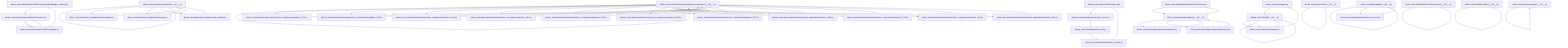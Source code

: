 graph TD;
    abstra_internals/contract/__init__.py --> abstra_internals/contract/__init__.py;
    abstra_internals/controllers/sdk_ai.py --> abstra_internals/widgets/response_types.py;
    abstra_internals/widgets/response_types.py --> abstra_internals/widgets/file_utils.py;
    abstra_internals/widgets/file_utils.py --> abstra_internals/controllers/sdk_context.py;
    abstra_internals/controllers/sdk_context.py --> abstra_internals/controllers/sdk_ai.py;
    abstra_internals/email_templates/__init__.py --> abstra_internals/email_templates/__init__.py;
    abstra_internals/email_templates/__init__.py --> abstra_internals/email_templates/authentication.py;
    abstra_internals/email_templates/authentication.py --> abstra_internals/email_templates/__init__.py;
    abstra_internals/email_templates/__init__.py --> abstra_internals/email_templates/message.py;
    abstra_internals/email_templates/message.py --> abstra_internals/email_templates/__init__.py;
    abstra_internals/email_templates/__init__.py --> abstra_internals/email_templates/task_waiting.py;
    abstra_internals/email_templates/task_waiting.py --> abstra_internals/email_templates/__init__.py;
    abstra_internals/interface/sdk/connectors/__init__.py --> abstra_internals/interface/sdk/connectors/__init__.py;
    abstra_internals/interface/sdk/forms/generated/widget_schema.py --> abstra_internals/interface/sdk/forms/reactive.py;
    abstra_internals/interface/sdk/forms/reactive.py --> abstra_internals/interface/sdk/forms/page.py;
    abstra_internals/interface/sdk/forms/page.py --> abstra_internals/interface/sdk/forms/generated/widget_schema.py;
    abstra_internals/interface/sdk/forms/page.py --> abstra_internals/interface/sdk/forms/reactive.py;
    abstra_internals/interface/sdk/forms/reactive.py --> abstra_internals/interface/sdk/forms/page.py;
    abstra_internals/linter/rules/__init__.py --> abstra_internals/linter/rules/__init__.py;
    abstra_internals/logger.py --> abstra_internals/utils/__init__.py;
    abstra_internals/utils/__init__.py --> abstra_internals/utils/packages.py;
    abstra_internals/utils/packages.py --> abstra_internals/logger.py;
    abstra_internals/repositories/project/json_migrations/__init__.py --> abstra_internals/repositories/project/json_migrations/__init__.py;
    abstra_internals/repositories/project/json_migrations/__init__.py --> abstra_internals/repositories/project/json_migrations/migration_001.py;
    abstra_internals/repositories/project/json_migrations/migration_001.py --> abstra_internals/repositories/project/json_migrations/__init__.py;
    abstra_internals/repositories/project/json_migrations/__init__.py --> abstra_internals/repositories/project/json_migrations/migration_002.py;
    abstra_internals/repositories/project/json_migrations/migration_002.py --> abstra_internals/repositories/project/json_migrations/__init__.py;
    abstra_internals/repositories/project/json_migrations/__init__.py --> abstra_internals/repositories/project/json_migrations/migration_003.py;
    abstra_internals/repositories/project/json_migrations/migration_003.py --> abstra_internals/repositories/project/json_migrations/__init__.py;
    abstra_internals/repositories/project/json_migrations/__init__.py --> abstra_internals/repositories/project/json_migrations/migration_004.py;
    abstra_internals/repositories/project/json_migrations/migration_004.py --> abstra_internals/repositories/project/json_migrations/__init__.py;
    abstra_internals/repositories/project/json_migrations/__init__.py --> abstra_internals/repositories/project/json_migrations/migration_005.py;
    abstra_internals/repositories/project/json_migrations/migration_005.py --> abstra_internals/repositories/project/json_migrations/__init__.py;
    abstra_internals/repositories/project/json_migrations/__init__.py --> abstra_internals/repositories/project/json_migrations/migration_006.py;
    abstra_internals/repositories/project/json_migrations/migration_006.py --> abstra_internals/repositories/project/json_migrations/__init__.py;
    abstra_internals/repositories/project/json_migrations/__init__.py --> abstra_internals/repositories/project/json_migrations/migration_007.py;
    abstra_internals/repositories/project/json_migrations/migration_007.py --> abstra_internals/repositories/project/json_migrations/__init__.py;
    abstra_internals/repositories/project/json_migrations/__init__.py --> abstra_internals/repositories/project/json_migrations/migration_009.py;
    abstra_internals/repositories/project/json_migrations/migration_009.py --> abstra_internals/repositories/project/json_migrations/__init__.py;
    abstra_internals/repositories/project/json_migrations/__init__.py --> abstra_internals/repositories/project/json_migrations/migration_010.py;
    abstra_internals/repositories/project/json_migrations/migration_010.py --> abstra_internals/repositories/project/json_migrations/__init__.py;
    abstra_internals/repositories/project/json_migrations/__init__.py --> abstra_internals/repositories/project/json_migrations/migration_011.py;
    abstra_internals/repositories/project/json_migrations/migration_011.py --> abstra_internals/repositories/project/json_migrations/__init__.py;
    abstra_internals/repositories/project/json_migrations/__init__.py --> abstra_internals/repositories/project/json_migrations/migration_012.py;
    abstra_internals/repositories/project/json_migrations/migration_012.py --> abstra_internals/repositories/project/json_migrations/__init__.py;
    abstra_internals/server/apps/__init__.py --> abstra_internals/server/apps/__init__.py;
    abstra_internals/utils/__init__.py --> abstra_internals/utils/__init__.py;
    abstra_internals/utils/__init__.py --> abstra_internals/utils/packages.py;
    abstra_internals/utils/packages.py --> abstra_internals/utils/__init__.py;
    abstra_internals/widgets/__init__.py --> abstra_internals/widgets/__init__.py;
    abstra_internals/widgets/__init__.py --> abstra_internals/widgets/metadata_parsed.py;
    abstra_internals/widgets/metadata_parsed.py --> abstra_internals/widgets/__init__.py;
    abstra_internals/widgets/library/CameraInput.py --> abstra_internals/widgets/library/__init__.py;
    abstra_internals/widgets/library/__init__.py --> abstra_internals/widgets/library/CameraInput.py;
    abstra_internals/widgets/library/ImageInput.py --> abstra_internals/widgets/library/__init__.py;
    abstra_internals/widgets/library/__init__.py --> abstra_internals/widgets/library/ImageInput.py;
    abstra_internals/widgets/library/VideoInput.py --> abstra_internals/widgets/library/__init__.py;
    abstra_internals/widgets/library/__init__.py --> abstra_internals/widgets/library/VideoInput.py;